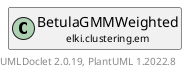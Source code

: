 @startuml
    remove .*\.(Instance|Par|Parameterizer|Factory)$
    set namespaceSeparator none
    hide empty fields
    hide empty methods

    class "<size:14>BetulaGMMWeighted.Par\n<size:10>elki.clustering.em" as elki.clustering.em.BetulaGMMWeighted.Par [[BetulaGMMWeighted.Par.html]] {
        +make(): BetulaGMMWeighted
    }

    class "<size:14>BetulaGMM.Par\n<size:10>elki.clustering.em" as elki.clustering.em.BetulaGMM.Par [[BetulaGMM.Par.html]]
    class "<size:14>BetulaGMMWeighted\n<size:10>elki.clustering.em" as elki.clustering.em.BetulaGMMWeighted [[BetulaGMMWeighted.html]]

    elki.clustering.em.BetulaGMM.Par <|-- elki.clustering.em.BetulaGMMWeighted.Par
    elki.clustering.em.BetulaGMMWeighted +-- elki.clustering.em.BetulaGMMWeighted.Par

    center footer UMLDoclet 2.0.19, PlantUML 1.2022.8
@enduml
